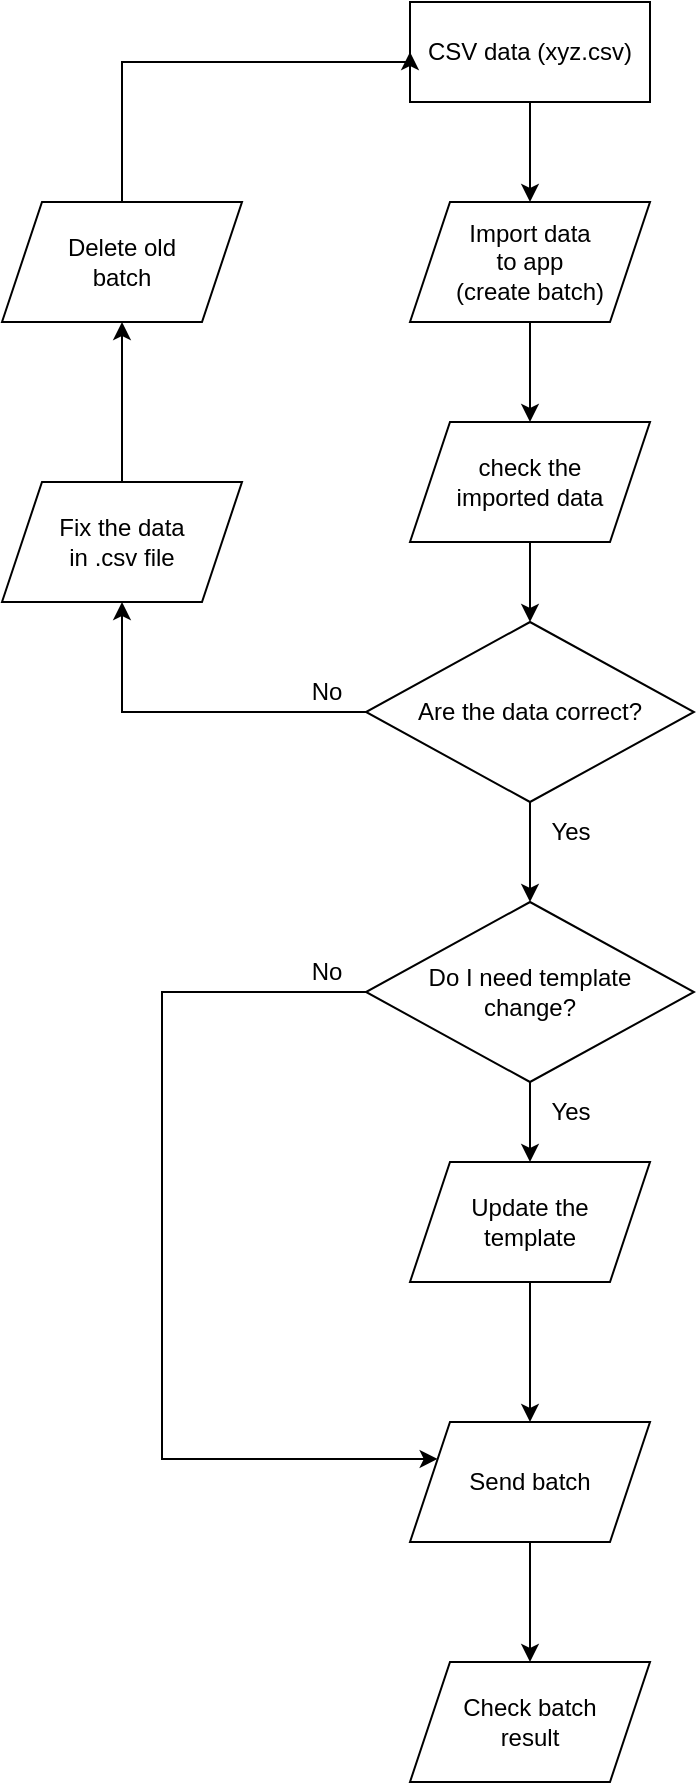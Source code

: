 <mxfile version="20.2.4" type="github">
  <diagram id="UUr9oCmgKK7NFTHfe8kC" name="Page-1">
    <mxGraphModel dx="992" dy="1223" grid="1" gridSize="10" guides="1" tooltips="1" connect="1" arrows="1" fold="1" page="1" pageScale="1" pageWidth="827" pageHeight="1169" math="0" shadow="0">
      <root>
        <mxCell id="0" />
        <mxCell id="1" parent="0" />
        <mxCell id="FNvh9srxU-pzTjBqOGl6-11" style="edgeStyle=orthogonalEdgeStyle;rounded=0;orthogonalLoop=1;jettySize=auto;html=1;" edge="1" parent="1" source="FNvh9srxU-pzTjBqOGl6-1" target="FNvh9srxU-pzTjBqOGl6-2">
          <mxGeometry relative="1" as="geometry" />
        </mxCell>
        <mxCell id="FNvh9srxU-pzTjBqOGl6-1" value="CSV data (xyz.csv)" style="rounded=0;whiteSpace=wrap;html=1;" vertex="1" parent="1">
          <mxGeometry x="354" y="40" width="120" height="50" as="geometry" />
        </mxCell>
        <mxCell id="FNvh9srxU-pzTjBqOGl6-12" style="edgeStyle=orthogonalEdgeStyle;rounded=0;orthogonalLoop=1;jettySize=auto;html=1;entryX=0.5;entryY=0;entryDx=0;entryDy=0;" edge="1" parent="1" source="FNvh9srxU-pzTjBqOGl6-2" target="FNvh9srxU-pzTjBqOGl6-3">
          <mxGeometry relative="1" as="geometry" />
        </mxCell>
        <mxCell id="FNvh9srxU-pzTjBqOGl6-2" value="Import data &lt;br&gt;to app &lt;br&gt;(create batch)" style="shape=parallelogram;perimeter=parallelogramPerimeter;whiteSpace=wrap;html=1;fixedSize=1;" vertex="1" parent="1">
          <mxGeometry x="354" y="140" width="120" height="60" as="geometry" />
        </mxCell>
        <mxCell id="FNvh9srxU-pzTjBqOGl6-13" style="edgeStyle=orthogonalEdgeStyle;rounded=0;orthogonalLoop=1;jettySize=auto;html=1;entryX=0.5;entryY=0;entryDx=0;entryDy=0;" edge="1" parent="1" source="FNvh9srxU-pzTjBqOGl6-3" target="FNvh9srxU-pzTjBqOGl6-4">
          <mxGeometry relative="1" as="geometry" />
        </mxCell>
        <mxCell id="FNvh9srxU-pzTjBqOGl6-3" value="check the &lt;br&gt;imported data" style="shape=parallelogram;perimeter=parallelogramPerimeter;whiteSpace=wrap;html=1;fixedSize=1;" vertex="1" parent="1">
          <mxGeometry x="354" y="250" width="120" height="60" as="geometry" />
        </mxCell>
        <mxCell id="FNvh9srxU-pzTjBqOGl6-6" style="edgeStyle=orthogonalEdgeStyle;rounded=0;orthogonalLoop=1;jettySize=auto;html=1;" edge="1" parent="1" source="FNvh9srxU-pzTjBqOGl6-4" target="FNvh9srxU-pzTjBqOGl6-5">
          <mxGeometry relative="1" as="geometry" />
        </mxCell>
        <mxCell id="FNvh9srxU-pzTjBqOGl6-15" style="edgeStyle=orthogonalEdgeStyle;rounded=0;orthogonalLoop=1;jettySize=auto;html=1;entryX=0.5;entryY=0;entryDx=0;entryDy=0;" edge="1" parent="1" source="FNvh9srxU-pzTjBqOGl6-4" target="FNvh9srxU-pzTjBqOGl6-17">
          <mxGeometry relative="1" as="geometry">
            <mxPoint x="414" y="490" as="targetPoint" />
          </mxGeometry>
        </mxCell>
        <mxCell id="FNvh9srxU-pzTjBqOGl6-4" value="Are the data correct?" style="rhombus;whiteSpace=wrap;html=1;" vertex="1" parent="1">
          <mxGeometry x="332" y="350" width="164" height="90" as="geometry" />
        </mxCell>
        <mxCell id="FNvh9srxU-pzTjBqOGl6-9" style="edgeStyle=orthogonalEdgeStyle;rounded=0;orthogonalLoop=1;jettySize=auto;html=1;entryX=0.5;entryY=1;entryDx=0;entryDy=0;" edge="1" parent="1" source="FNvh9srxU-pzTjBqOGl6-5" target="FNvh9srxU-pzTjBqOGl6-8">
          <mxGeometry relative="1" as="geometry" />
        </mxCell>
        <mxCell id="FNvh9srxU-pzTjBqOGl6-5" value="Fix the data &lt;br&gt;in .csv file" style="shape=parallelogram;perimeter=parallelogramPerimeter;whiteSpace=wrap;html=1;fixedSize=1;" vertex="1" parent="1">
          <mxGeometry x="150" y="280" width="120" height="60" as="geometry" />
        </mxCell>
        <mxCell id="FNvh9srxU-pzTjBqOGl6-10" style="edgeStyle=orthogonalEdgeStyle;rounded=0;orthogonalLoop=1;jettySize=auto;html=1;entryX=0;entryY=0.5;entryDx=0;entryDy=0;" edge="1" parent="1" source="FNvh9srxU-pzTjBqOGl6-8" target="FNvh9srxU-pzTjBqOGl6-1">
          <mxGeometry relative="1" as="geometry">
            <Array as="points">
              <mxPoint x="210" y="70" />
            </Array>
          </mxGeometry>
        </mxCell>
        <mxCell id="FNvh9srxU-pzTjBqOGl6-8" value="Delete old&lt;br&gt;batch" style="shape=parallelogram;perimeter=parallelogramPerimeter;whiteSpace=wrap;html=1;fixedSize=1;" vertex="1" parent="1">
          <mxGeometry x="150" y="140" width="120" height="60" as="geometry" />
        </mxCell>
        <mxCell id="FNvh9srxU-pzTjBqOGl6-19" style="edgeStyle=orthogonalEdgeStyle;rounded=0;orthogonalLoop=1;jettySize=auto;html=1;entryX=0.5;entryY=0;entryDx=0;entryDy=0;" edge="1" parent="1" source="FNvh9srxU-pzTjBqOGl6-17" target="FNvh9srxU-pzTjBqOGl6-18">
          <mxGeometry relative="1" as="geometry" />
        </mxCell>
        <mxCell id="FNvh9srxU-pzTjBqOGl6-22" style="edgeStyle=orthogonalEdgeStyle;rounded=0;orthogonalLoop=1;jettySize=auto;html=1;entryX=0;entryY=0.25;entryDx=0;entryDy=0;" edge="1" parent="1" source="FNvh9srxU-pzTjBqOGl6-17" target="FNvh9srxU-pzTjBqOGl6-20">
          <mxGeometry relative="1" as="geometry">
            <mxPoint x="260" y="760" as="targetPoint" />
            <Array as="points">
              <mxPoint x="230" y="535" />
              <mxPoint x="230" y="769" />
            </Array>
          </mxGeometry>
        </mxCell>
        <mxCell id="FNvh9srxU-pzTjBqOGl6-17" value="Do I need template&lt;br&gt;change?" style="rhombus;whiteSpace=wrap;html=1;" vertex="1" parent="1">
          <mxGeometry x="332" y="490" width="164" height="90" as="geometry" />
        </mxCell>
        <mxCell id="FNvh9srxU-pzTjBqOGl6-21" style="edgeStyle=orthogonalEdgeStyle;rounded=0;orthogonalLoop=1;jettySize=auto;html=1;" edge="1" parent="1" source="FNvh9srxU-pzTjBqOGl6-18" target="FNvh9srxU-pzTjBqOGl6-20">
          <mxGeometry relative="1" as="geometry" />
        </mxCell>
        <mxCell id="FNvh9srxU-pzTjBqOGl6-18" value="Update the &lt;br&gt;template" style="shape=parallelogram;perimeter=parallelogramPerimeter;whiteSpace=wrap;html=1;fixedSize=1;" vertex="1" parent="1">
          <mxGeometry x="354" y="620" width="120" height="60" as="geometry" />
        </mxCell>
        <mxCell id="FNvh9srxU-pzTjBqOGl6-24" style="edgeStyle=orthogonalEdgeStyle;rounded=0;orthogonalLoop=1;jettySize=auto;html=1;entryX=0.5;entryY=0;entryDx=0;entryDy=0;" edge="1" parent="1" source="FNvh9srxU-pzTjBqOGl6-20" target="FNvh9srxU-pzTjBqOGl6-23">
          <mxGeometry relative="1" as="geometry" />
        </mxCell>
        <mxCell id="FNvh9srxU-pzTjBqOGl6-20" value="Send batch" style="shape=parallelogram;perimeter=parallelogramPerimeter;whiteSpace=wrap;html=1;fixedSize=1;" vertex="1" parent="1">
          <mxGeometry x="354" y="750" width="120" height="60" as="geometry" />
        </mxCell>
        <mxCell id="FNvh9srxU-pzTjBqOGl6-23" value="Check batch&lt;br&gt;result" style="shape=parallelogram;perimeter=parallelogramPerimeter;whiteSpace=wrap;html=1;fixedSize=1;" vertex="1" parent="1">
          <mxGeometry x="354" y="870" width="120" height="60" as="geometry" />
        </mxCell>
        <mxCell id="FNvh9srxU-pzTjBqOGl6-25" value="Yes" style="text;html=1;resizable=0;autosize=1;align=center;verticalAlign=middle;points=[];fillColor=none;strokeColor=none;rounded=0;" vertex="1" parent="1">
          <mxGeometry x="414" y="580" width="40" height="30" as="geometry" />
        </mxCell>
        <mxCell id="FNvh9srxU-pzTjBqOGl6-26" value="No" style="text;html=1;resizable=0;autosize=1;align=center;verticalAlign=middle;points=[];fillColor=none;strokeColor=none;rounded=0;" vertex="1" parent="1">
          <mxGeometry x="292" y="370" width="40" height="30" as="geometry" />
        </mxCell>
        <mxCell id="FNvh9srxU-pzTjBqOGl6-27" value="Yes" style="text;html=1;resizable=0;autosize=1;align=center;verticalAlign=middle;points=[];fillColor=none;strokeColor=none;rounded=0;" vertex="1" parent="1">
          <mxGeometry x="414" y="440" width="40" height="30" as="geometry" />
        </mxCell>
        <mxCell id="FNvh9srxU-pzTjBqOGl6-28" value="No" style="text;html=1;resizable=0;autosize=1;align=center;verticalAlign=middle;points=[];fillColor=none;strokeColor=none;rounded=0;" vertex="1" parent="1">
          <mxGeometry x="292" y="510" width="40" height="30" as="geometry" />
        </mxCell>
      </root>
    </mxGraphModel>
  </diagram>
</mxfile>
